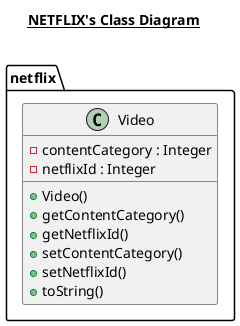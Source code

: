 @startuml

title __NETFLIX's Class Diagram__\n

      class netflix.Video {
          - contentCategory : Integer
          - netflixId : Integer
          + Video()
          + getContentCategory()
          + getNetflixId()
          + setContentCategory()
          + setNetflixId()
          + toString()
      }

@enduml
